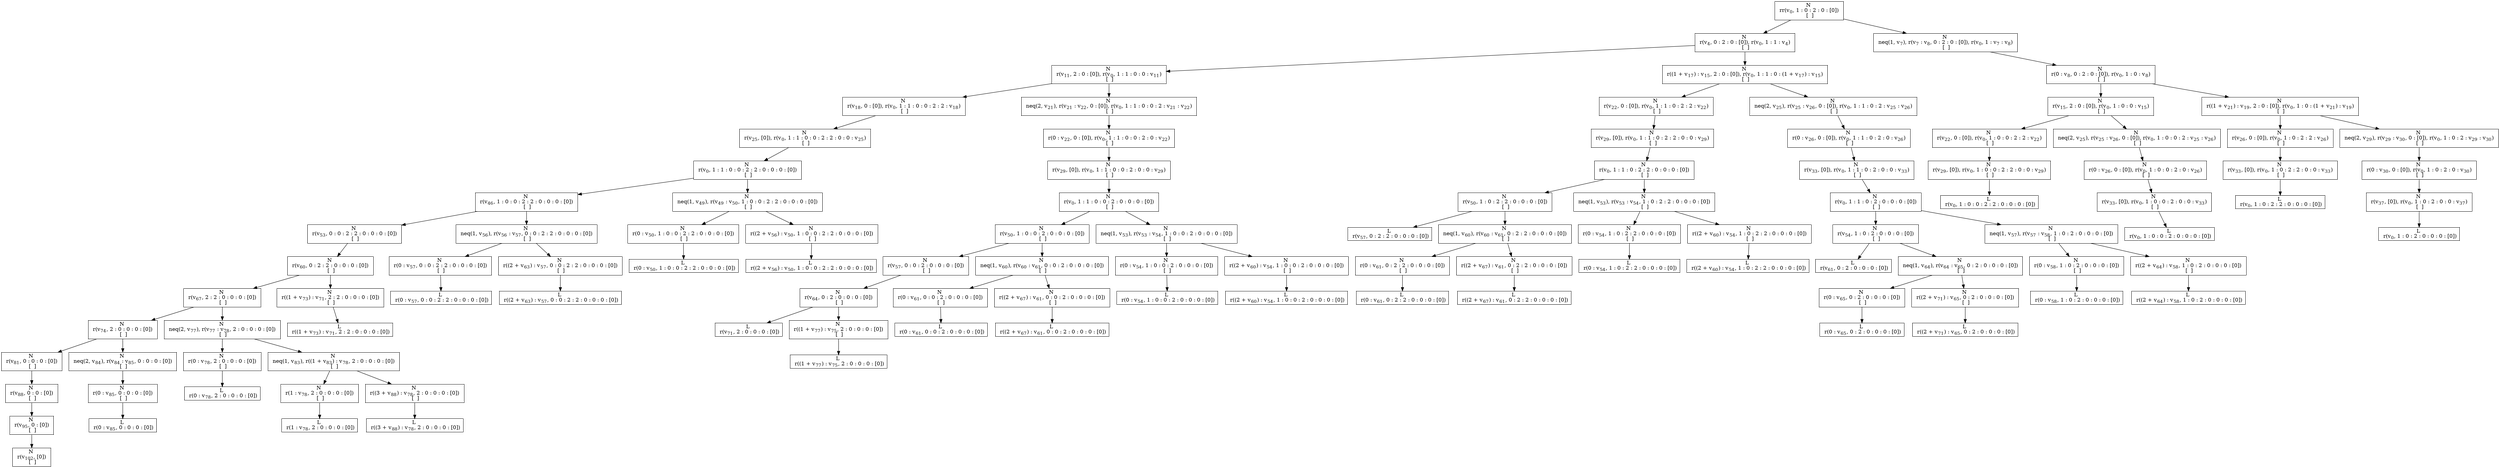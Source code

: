 digraph {
    graph [rankdir=TB
          ,bgcolor=transparent];
    node [shape=box
         ,fillcolor=white
         ,style=filled];
    0 [label=<N <BR/> rr(v<SUB>0</SUB>, 1 : 0 : 2 : 0 : [0]) <BR/>  [  ] >];
    1 [label=<N <BR/> r(v<SUB>4</SUB>, 0 : 2 : 0 : [0]), r(v<SUB>0</SUB>, 1 : 1 : v<SUB>4</SUB>) <BR/>  [  ] >];
    2 [label=<N <BR/> neq(1, v<SUB>7</SUB>), r(v<SUB>7</SUB> : v<SUB>8</SUB>, 0 : 2 : 0 : [0]), r(v<SUB>0</SUB>, 1 : v<SUB>7</SUB> : v<SUB>8</SUB>) <BR/>  [  ] >];
    3 [label=<N <BR/> r(v<SUB>11</SUB>, 2 : 0 : [0]), r(v<SUB>0</SUB>, 1 : 1 : 0 : 0 : v<SUB>11</SUB>) <BR/>  [  ] >];
    4 [label=<N <BR/> r((1 + v<SUB>17</SUB>) : v<SUB>15</SUB>, 2 : 0 : [0]), r(v<SUB>0</SUB>, 1 : 1 : 0 : (1 + v<SUB>17</SUB>) : v<SUB>15</SUB>) <BR/>  [  ] >];
    5 [label=<N <BR/> r(v<SUB>18</SUB>, 0 : [0]), r(v<SUB>0</SUB>, 1 : 1 : 0 : 0 : 2 : 2 : v<SUB>18</SUB>) <BR/>  [  ] >];
    6 [label=<N <BR/> neq(2, v<SUB>21</SUB>), r(v<SUB>21</SUB> : v<SUB>22</SUB>, 0 : [0]), r(v<SUB>0</SUB>, 1 : 1 : 0 : 0 : 2 : v<SUB>21</SUB> : v<SUB>22</SUB>) <BR/>  [  ] >];
    7 [label=<N <BR/> r(v<SUB>25</SUB>, [0]), r(v<SUB>0</SUB>, 1 : 1 : 0 : 0 : 2 : 2 : 0 : 0 : v<SUB>25</SUB>) <BR/>  [  ] >];
    8 [label=<N <BR/> r(v<SUB>0</SUB>, 1 : 1 : 0 : 0 : 2 : 2 : 0 : 0 : 0 : [0]) <BR/>  [  ] >];
    9 [label=<N <BR/> r(v<SUB>46</SUB>, 1 : 0 : 0 : 2 : 2 : 0 : 0 : 0 : [0]) <BR/>  [  ] >];
    10 [label=<N <BR/> neq(1, v<SUB>49</SUB>), r(v<SUB>49</SUB> : v<SUB>50</SUB>, 1 : 0 : 0 : 2 : 2 : 0 : 0 : 0 : [0]) <BR/>  [  ] >];
    11 [label=<N <BR/> r(v<SUB>53</SUB>, 0 : 0 : 2 : 2 : 0 : 0 : 0 : [0]) <BR/>  [  ] >];
    12 [label=<N <BR/> neq(1, v<SUB>56</SUB>), r(v<SUB>56</SUB> : v<SUB>57</SUB>, 0 : 0 : 2 : 2 : 0 : 0 : 0 : [0]) <BR/>  [  ] >];
    13 [label=<N <BR/> r(v<SUB>60</SUB>, 0 : 2 : 2 : 0 : 0 : 0 : [0]) <BR/>  [  ] >];
    14 [label=<N <BR/> r(v<SUB>67</SUB>, 2 : 2 : 0 : 0 : 0 : [0]) <BR/>  [  ] >];
    15 [label=<N <BR/> r((1 + v<SUB>73</SUB>) : v<SUB>71</SUB>, 2 : 2 : 0 : 0 : 0 : [0]) <BR/>  [  ] >];
    16 [label=<N <BR/> r(v<SUB>74</SUB>, 2 : 0 : 0 : 0 : [0]) <BR/>  [  ] >];
    17 [label=<N <BR/> neq(2, v<SUB>77</SUB>), r(v<SUB>77</SUB> : v<SUB>78</SUB>, 2 : 0 : 0 : 0 : [0]) <BR/>  [  ] >];
    18 [label=<N <BR/> r(v<SUB>81</SUB>, 0 : 0 : 0 : [0]) <BR/>  [  ] >];
    19 [label=<N <BR/> neq(2, v<SUB>84</SUB>), r(v<SUB>84</SUB> : v<SUB>85</SUB>, 0 : 0 : 0 : [0]) <BR/>  [  ] >];
    20 [label=<N <BR/> r(v<SUB>88</SUB>, 0 : 0 : [0]) <BR/>  [  ] >];
    21 [label=<N <BR/> r(v<SUB>95</SUB>, 0 : [0]) <BR/>  [  ] >];
    22 [label=<N <BR/> r(v<SUB>102</SUB>, [0]) <BR/>  [  ] >];
    23 [label=<N <BR/> r(0 : v<SUB>85</SUB>, 0 : 0 : 0 : [0]) <BR/>  [  ] >];
    24 [label=<L <BR/> r(0 : v<SUB>85</SUB>, 0 : 0 : 0 : [0])>];
    25 [label=<N <BR/> r(0 : v<SUB>78</SUB>, 2 : 0 : 0 : 0 : [0]) <BR/>  [  ] >];
    26 [label=<N <BR/> neq(1, v<SUB>83</SUB>), r((1 + v<SUB>83</SUB>) : v<SUB>78</SUB>, 2 : 0 : 0 : 0 : [0]) <BR/>  [  ] >];
    27 [label=<L <BR/> r(0 : v<SUB>78</SUB>, 2 : 0 : 0 : 0 : [0])>];
    28 [label=<N <BR/> r(1 : v<SUB>78</SUB>, 2 : 0 : 0 : 0 : [0]) <BR/>  [  ] >];
    29 [label=<N <BR/> r((3 + v<SUB>88</SUB>) : v<SUB>78</SUB>, 2 : 0 : 0 : 0 : [0]) <BR/>  [  ] >];
    30 [label=<L <BR/> r(1 : v<SUB>78</SUB>, 2 : 0 : 0 : 0 : [0])>];
    31 [label=<L <BR/> r((3 + v<SUB>88</SUB>) : v<SUB>78</SUB>, 2 : 0 : 0 : 0 : [0])>];
    32 [label=<L <BR/> r((1 + v<SUB>73</SUB>) : v<SUB>71</SUB>, 2 : 2 : 0 : 0 : 0 : [0])>];
    33 [label=<N <BR/> r(0 : v<SUB>57</SUB>, 0 : 0 : 2 : 2 : 0 : 0 : 0 : [0]) <BR/>  [  ] >];
    34 [label=<N <BR/> r((2 + v<SUB>63</SUB>) : v<SUB>57</SUB>, 0 : 0 : 2 : 2 : 0 : 0 : 0 : [0]) <BR/>  [  ] >];
    35 [label=<L <BR/> r(0 : v<SUB>57</SUB>, 0 : 0 : 2 : 2 : 0 : 0 : 0 : [0])>];
    36 [label=<L <BR/> r((2 + v<SUB>63</SUB>) : v<SUB>57</SUB>, 0 : 0 : 2 : 2 : 0 : 0 : 0 : [0])>];
    37 [label=<N <BR/> r(0 : v<SUB>50</SUB>, 1 : 0 : 0 : 2 : 2 : 0 : 0 : 0 : [0]) <BR/>  [  ] >];
    38 [label=<N <BR/> r((2 + v<SUB>56</SUB>) : v<SUB>50</SUB>, 1 : 0 : 0 : 2 : 2 : 0 : 0 : 0 : [0]) <BR/>  [  ] >];
    39 [label=<L <BR/> r(0 : v<SUB>50</SUB>, 1 : 0 : 0 : 2 : 2 : 0 : 0 : 0 : [0])>];
    40 [label=<L <BR/> r((2 + v<SUB>56</SUB>) : v<SUB>50</SUB>, 1 : 0 : 0 : 2 : 2 : 0 : 0 : 0 : [0])>];
    41 [label=<N <BR/> r(0 : v<SUB>22</SUB>, 0 : [0]), r(v<SUB>0</SUB>, 1 : 1 : 0 : 0 : 2 : 0 : v<SUB>22</SUB>) <BR/>  [  ] >];
    42 [label=<N <BR/> r(v<SUB>29</SUB>, [0]), r(v<SUB>0</SUB>, 1 : 1 : 0 : 0 : 2 : 0 : 0 : v<SUB>29</SUB>) <BR/>  [  ] >];
    43 [label=<N <BR/> r(v<SUB>0</SUB>, 1 : 1 : 0 : 0 : 2 : 0 : 0 : 0 : [0]) <BR/>  [  ] >];
    44 [label=<N <BR/> r(v<SUB>50</SUB>, 1 : 0 : 0 : 2 : 0 : 0 : 0 : [0]) <BR/>  [  ] >];
    45 [label=<N <BR/> neq(1, v<SUB>53</SUB>), r(v<SUB>53</SUB> : v<SUB>54</SUB>, 1 : 0 : 0 : 2 : 0 : 0 : 0 : [0]) <BR/>  [  ] >];
    46 [label=<N <BR/> r(v<SUB>57</SUB>, 0 : 0 : 2 : 0 : 0 : 0 : [0]) <BR/>  [  ] >];
    47 [label=<N <BR/> neq(1, v<SUB>60</SUB>), r(v<SUB>60</SUB> : v<SUB>61</SUB>, 0 : 0 : 2 : 0 : 0 : 0 : [0]) <BR/>  [  ] >];
    48 [label=<N <BR/> r(v<SUB>64</SUB>, 0 : 2 : 0 : 0 : 0 : [0]) <BR/>  [  ] >];
    49 [label=<L <BR/> r(v<SUB>71</SUB>, 2 : 0 : 0 : 0 : [0])>];
    50 [label=<N <BR/> r((1 + v<SUB>77</SUB>) : v<SUB>75</SUB>, 2 : 0 : 0 : 0 : [0]) <BR/>  [  ] >];
    51 [label=<L <BR/> r((1 + v<SUB>77</SUB>) : v<SUB>75</SUB>, 2 : 0 : 0 : 0 : [0])>];
    52 [label=<N <BR/> r(0 : v<SUB>61</SUB>, 0 : 0 : 2 : 0 : 0 : 0 : [0]) <BR/>  [  ] >];
    53 [label=<N <BR/> r((2 + v<SUB>67</SUB>) : v<SUB>61</SUB>, 0 : 0 : 2 : 0 : 0 : 0 : [0]) <BR/>  [  ] >];
    54 [label=<L <BR/> r(0 : v<SUB>61</SUB>, 0 : 0 : 2 : 0 : 0 : 0 : [0])>];
    55 [label=<L <BR/> r((2 + v<SUB>67</SUB>) : v<SUB>61</SUB>, 0 : 0 : 2 : 0 : 0 : 0 : [0])>];
    56 [label=<N <BR/> r(0 : v<SUB>54</SUB>, 1 : 0 : 0 : 2 : 0 : 0 : 0 : [0]) <BR/>  [  ] >];
    57 [label=<N <BR/> r((2 + v<SUB>60</SUB>) : v<SUB>54</SUB>, 1 : 0 : 0 : 2 : 0 : 0 : 0 : [0]) <BR/>  [  ] >];
    58 [label=<L <BR/> r(0 : v<SUB>54</SUB>, 1 : 0 : 0 : 2 : 0 : 0 : 0 : [0])>];
    59 [label=<L <BR/> r((2 + v<SUB>60</SUB>) : v<SUB>54</SUB>, 1 : 0 : 0 : 2 : 0 : 0 : 0 : [0])>];
    60 [label=<N <BR/> r(v<SUB>22</SUB>, 0 : [0]), r(v<SUB>0</SUB>, 1 : 1 : 0 : 2 : 2 : v<SUB>22</SUB>) <BR/>  [  ] >];
    61 [label=<N <BR/> neq(2, v<SUB>25</SUB>), r(v<SUB>25</SUB> : v<SUB>26</SUB>, 0 : [0]), r(v<SUB>0</SUB>, 1 : 1 : 0 : 2 : v<SUB>25</SUB> : v<SUB>26</SUB>) <BR/>  [  ] >];
    62 [label=<N <BR/> r(v<SUB>29</SUB>, [0]), r(v<SUB>0</SUB>, 1 : 1 : 0 : 2 : 2 : 0 : 0 : v<SUB>29</SUB>) <BR/>  [  ] >];
    63 [label=<N <BR/> r(v<SUB>0</SUB>, 1 : 1 : 0 : 2 : 2 : 0 : 0 : 0 : [0]) <BR/>  [  ] >];
    64 [label=<N <BR/> r(v<SUB>50</SUB>, 1 : 0 : 2 : 2 : 0 : 0 : 0 : [0]) <BR/>  [  ] >];
    65 [label=<N <BR/> neq(1, v<SUB>53</SUB>), r(v<SUB>53</SUB> : v<SUB>54</SUB>, 1 : 0 : 2 : 2 : 0 : 0 : 0 : [0]) <BR/>  [  ] >];
    66 [label=<L <BR/> r(v<SUB>57</SUB>, 0 : 2 : 2 : 0 : 0 : 0 : [0])>];
    67 [label=<N <BR/> neq(1, v<SUB>60</SUB>), r(v<SUB>60</SUB> : v<SUB>61</SUB>, 0 : 2 : 2 : 0 : 0 : 0 : [0]) <BR/>  [  ] >];
    68 [label=<N <BR/> r(0 : v<SUB>61</SUB>, 0 : 2 : 2 : 0 : 0 : 0 : [0]) <BR/>  [  ] >];
    69 [label=<N <BR/> r((2 + v<SUB>67</SUB>) : v<SUB>61</SUB>, 0 : 2 : 2 : 0 : 0 : 0 : [0]) <BR/>  [  ] >];
    70 [label=<L <BR/> r(0 : v<SUB>61</SUB>, 0 : 2 : 2 : 0 : 0 : 0 : [0])>];
    71 [label=<L <BR/> r((2 + v<SUB>67</SUB>) : v<SUB>61</SUB>, 0 : 2 : 2 : 0 : 0 : 0 : [0])>];
    72 [label=<N <BR/> r(0 : v<SUB>54</SUB>, 1 : 0 : 2 : 2 : 0 : 0 : 0 : [0]) <BR/>  [  ] >];
    73 [label=<N <BR/> r((2 + v<SUB>60</SUB>) : v<SUB>54</SUB>, 1 : 0 : 2 : 2 : 0 : 0 : 0 : [0]) <BR/>  [  ] >];
    74 [label=<L <BR/> r(0 : v<SUB>54</SUB>, 1 : 0 : 2 : 2 : 0 : 0 : 0 : [0])>];
    75 [label=<L <BR/> r((2 + v<SUB>60</SUB>) : v<SUB>54</SUB>, 1 : 0 : 2 : 2 : 0 : 0 : 0 : [0])>];
    76 [label=<N <BR/> r(0 : v<SUB>26</SUB>, 0 : [0]), r(v<SUB>0</SUB>, 1 : 1 : 0 : 2 : 0 : v<SUB>26</SUB>) <BR/>  [  ] >];
    77 [label=<N <BR/> r(v<SUB>33</SUB>, [0]), r(v<SUB>0</SUB>, 1 : 1 : 0 : 2 : 0 : 0 : v<SUB>33</SUB>) <BR/>  [  ] >];
    78 [label=<N <BR/> r(v<SUB>0</SUB>, 1 : 1 : 0 : 2 : 0 : 0 : 0 : [0]) <BR/>  [  ] >];
    79 [label=<N <BR/> r(v<SUB>54</SUB>, 1 : 0 : 2 : 0 : 0 : 0 : [0]) <BR/>  [  ] >];
    80 [label=<N <BR/> neq(1, v<SUB>57</SUB>), r(v<SUB>57</SUB> : v<SUB>58</SUB>, 1 : 0 : 2 : 0 : 0 : 0 : [0]) <BR/>  [  ] >];
    81 [label=<L <BR/> r(v<SUB>61</SUB>, 0 : 2 : 0 : 0 : 0 : [0])>];
    82 [label=<N <BR/> neq(1, v<SUB>64</SUB>), r(v<SUB>64</SUB> : v<SUB>65</SUB>, 0 : 2 : 0 : 0 : 0 : [0]) <BR/>  [  ] >];
    83 [label=<N <BR/> r(0 : v<SUB>65</SUB>, 0 : 2 : 0 : 0 : 0 : [0]) <BR/>  [  ] >];
    84 [label=<N <BR/> r((2 + v<SUB>71</SUB>) : v<SUB>65</SUB>, 0 : 2 : 0 : 0 : 0 : [0]) <BR/>  [  ] >];
    85 [label=<L <BR/> r(0 : v<SUB>65</SUB>, 0 : 2 : 0 : 0 : 0 : [0])>];
    86 [label=<L <BR/> r((2 + v<SUB>71</SUB>) : v<SUB>65</SUB>, 0 : 2 : 0 : 0 : 0 : [0])>];
    87 [label=<N <BR/> r(0 : v<SUB>58</SUB>, 1 : 0 : 2 : 0 : 0 : 0 : [0]) <BR/>  [  ] >];
    88 [label=<N <BR/> r((2 + v<SUB>64</SUB>) : v<SUB>58</SUB>, 1 : 0 : 2 : 0 : 0 : 0 : [0]) <BR/>  [  ] >];
    89 [label=<L <BR/> r(0 : v<SUB>58</SUB>, 1 : 0 : 2 : 0 : 0 : 0 : [0])>];
    90 [label=<L <BR/> r((2 + v<SUB>64</SUB>) : v<SUB>58</SUB>, 1 : 0 : 2 : 0 : 0 : 0 : [0])>];
    91 [label=<N <BR/> r(0 : v<SUB>8</SUB>, 0 : 2 : 0 : [0]), r(v<SUB>0</SUB>, 1 : 0 : v<SUB>8</SUB>) <BR/>  [  ] >];
    92 [label=<N <BR/> r(v<SUB>15</SUB>, 2 : 0 : [0]), r(v<SUB>0</SUB>, 1 : 0 : 0 : v<SUB>15</SUB>) <BR/>  [  ] >];
    93 [label=<N <BR/> r((1 + v<SUB>21</SUB>) : v<SUB>19</SUB>, 2 : 0 : [0]), r(v<SUB>0</SUB>, 1 : 0 : (1 + v<SUB>21</SUB>) : v<SUB>19</SUB>) <BR/>  [  ] >];
    94 [label=<N <BR/> r(v<SUB>22</SUB>, 0 : [0]), r(v<SUB>0</SUB>, 1 : 0 : 0 : 2 : 2 : v<SUB>22</SUB>) <BR/>  [  ] >];
    95 [label=<N <BR/> neq(2, v<SUB>25</SUB>), r(v<SUB>25</SUB> : v<SUB>26</SUB>, 0 : [0]), r(v<SUB>0</SUB>, 1 : 0 : 0 : 2 : v<SUB>25</SUB> : v<SUB>26</SUB>) <BR/>  [  ] >];
    96 [label=<N <BR/> r(v<SUB>29</SUB>, [0]), r(v<SUB>0</SUB>, 1 : 0 : 0 : 2 : 2 : 0 : 0 : v<SUB>29</SUB>) <BR/>  [  ] >];
    97 [label=<L <BR/> r(v<SUB>0</SUB>, 1 : 0 : 0 : 2 : 2 : 0 : 0 : 0 : [0])>];
    98 [label=<N <BR/> r(0 : v<SUB>26</SUB>, 0 : [0]), r(v<SUB>0</SUB>, 1 : 0 : 0 : 2 : 0 : v<SUB>26</SUB>) <BR/>  [  ] >];
    99 [label=<N <BR/> r(v<SUB>33</SUB>, [0]), r(v<SUB>0</SUB>, 1 : 0 : 0 : 2 : 0 : 0 : v<SUB>33</SUB>) <BR/>  [  ] >];
    100 [label=<L <BR/> r(v<SUB>0</SUB>, 1 : 0 : 0 : 2 : 0 : 0 : 0 : [0])>];
    101 [label=<N <BR/> r(v<SUB>26</SUB>, 0 : [0]), r(v<SUB>0</SUB>, 1 : 0 : 2 : 2 : v<SUB>26</SUB>) <BR/>  [  ] >];
    102 [label=<N <BR/> neq(2, v<SUB>29</SUB>), r(v<SUB>29</SUB> : v<SUB>30</SUB>, 0 : [0]), r(v<SUB>0</SUB>, 1 : 0 : 2 : v<SUB>29</SUB> : v<SUB>30</SUB>) <BR/>  [  ] >];
    103 [label=<N <BR/> r(v<SUB>33</SUB>, [0]), r(v<SUB>0</SUB>, 1 : 0 : 2 : 2 : 0 : 0 : v<SUB>33</SUB>) <BR/>  [  ] >];
    104 [label=<L <BR/> r(v<SUB>0</SUB>, 1 : 0 : 2 : 2 : 0 : 0 : 0 : [0])>];
    105 [label=<N <BR/> r(0 : v<SUB>30</SUB>, 0 : [0]), r(v<SUB>0</SUB>, 1 : 0 : 2 : 0 : v<SUB>30</SUB>) <BR/>  [  ] >];
    106 [label=<N <BR/> r(v<SUB>37</SUB>, [0]), r(v<SUB>0</SUB>, 1 : 0 : 2 : 0 : 0 : v<SUB>37</SUB>) <BR/>  [  ] >];
    107 [label=<L <BR/> r(v<SUB>0</SUB>, 1 : 0 : 2 : 0 : 0 : 0 : [0])>];
    0 -> 1 [label=""];
    0 -> 2 [label=""];
    1 -> 3 [label=""];
    1 -> 4 [label=""];
    2 -> 91 [label=""];
    3 -> 5 [label=""];
    3 -> 6 [label=""];
    4 -> 60 [label=""];
    4 -> 61 [label=""];
    5 -> 7 [label=""];
    6 -> 41 [label=""];
    7 -> 8 [label=""];
    8 -> 9 [label=""];
    8 -> 10 [label=""];
    9 -> 11 [label=""];
    9 -> 12 [label=""];
    10 -> 37 [label=""];
    10 -> 38 [label=""];
    11 -> 13 [label=""];
    12 -> 33 [label=""];
    12 -> 34 [label=""];
    13 -> 14 [label=""];
    13 -> 15 [label=""];
    14 -> 16 [label=""];
    14 -> 17 [label=""];
    15 -> 32 [label=""];
    16 -> 18 [label=""];
    16 -> 19 [label=""];
    17 -> 25 [label=""];
    17 -> 26 [label=""];
    18 -> 20 [label=""];
    19 -> 23 [label=""];
    20 -> 21 [label=""];
    21 -> 22 [label=""];
    23 -> 24 [label=""];
    25 -> 27 [label=""];
    26 -> 28 [label=""];
    26 -> 29 [label=""];
    28 -> 30 [label=""];
    29 -> 31 [label=""];
    33 -> 35 [label=""];
    34 -> 36 [label=""];
    37 -> 39 [label=""];
    38 -> 40 [label=""];
    41 -> 42 [label=""];
    42 -> 43 [label=""];
    43 -> 44 [label=""];
    43 -> 45 [label=""];
    44 -> 46 [label=""];
    44 -> 47 [label=""];
    45 -> 56 [label=""];
    45 -> 57 [label=""];
    46 -> 48 [label=""];
    47 -> 52 [label=""];
    47 -> 53 [label=""];
    48 -> 49 [label=""];
    48 -> 50 [label=""];
    50 -> 51 [label=""];
    52 -> 54 [label=""];
    53 -> 55 [label=""];
    56 -> 58 [label=""];
    57 -> 59 [label=""];
    60 -> 62 [label=""];
    61 -> 76 [label=""];
    62 -> 63 [label=""];
    63 -> 64 [label=""];
    63 -> 65 [label=""];
    64 -> 66 [label=""];
    64 -> 67 [label=""];
    65 -> 72 [label=""];
    65 -> 73 [label=""];
    67 -> 68 [label=""];
    67 -> 69 [label=""];
    68 -> 70 [label=""];
    69 -> 71 [label=""];
    72 -> 74 [label=""];
    73 -> 75 [label=""];
    76 -> 77 [label=""];
    77 -> 78 [label=""];
    78 -> 79 [label=""];
    78 -> 80 [label=""];
    79 -> 81 [label=""];
    79 -> 82 [label=""];
    80 -> 87 [label=""];
    80 -> 88 [label=""];
    82 -> 83 [label=""];
    82 -> 84 [label=""];
    83 -> 85 [label=""];
    84 -> 86 [label=""];
    87 -> 89 [label=""];
    88 -> 90 [label=""];
    91 -> 92 [label=""];
    91 -> 93 [label=""];
    92 -> 94 [label=""];
    92 -> 95 [label=""];
    93 -> 101 [label=""];
    93 -> 102 [label=""];
    94 -> 96 [label=""];
    95 -> 98 [label=""];
    96 -> 97 [label=""];
    98 -> 99 [label=""];
    99 -> 100 [label=""];
    101 -> 103 [label=""];
    102 -> 105 [label=""];
    103 -> 104 [label=""];
    105 -> 106 [label=""];
    106 -> 107 [label=""];
}